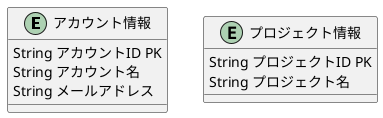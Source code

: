 @startuml "概念ER図"

entity EN_0101 as "アカウント情報" {
    String アカウントID PK
    String アカウント名
    String メールアドレス
}

entity EN_0301 as "プロジェクト情報" {
    String プロジェクトID PK
    String プロジェクト名
}

@enduml